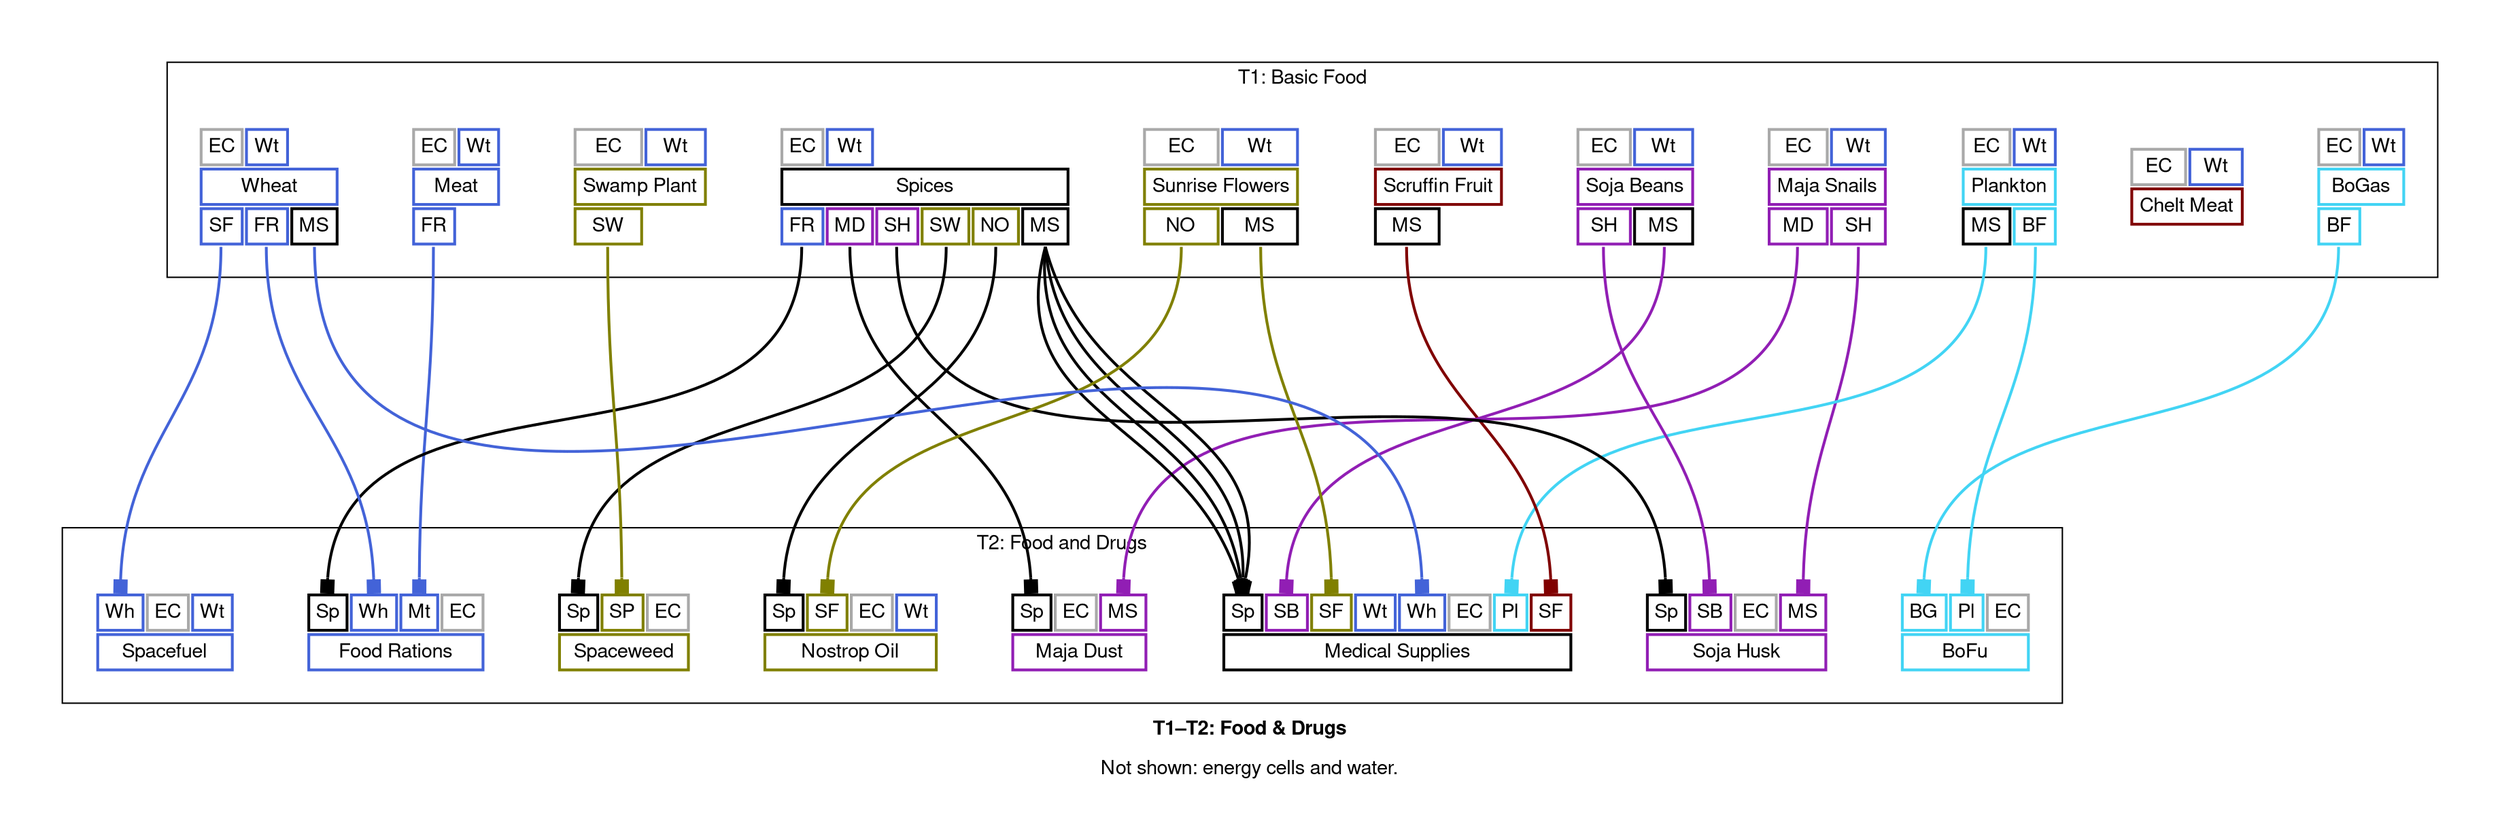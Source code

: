 digraph "X4 Economy" {
	edge [arrowType=normal]
	compound=true fontname="Helvetica,Arial,sans-serif"
	label=<<b>T1–T2: Food &amp; Drugs</b><br/><br/>Not shown: energy cells and water.>
	graph [nodesep=0.3 pad=0.5 ranksep=3]
	node [color=slategray1 fontname="Helvetica,Arial,sans-serif" margin=0.2 penwidth=2.0 shape=plaintext]
	edge [arrowhead=normal arrowsize=1.0 fontname="Helvetica,Arial,sans-serif" headport=n penwidth=2.0 tailport=s]
	subgraph 0 {
		cluster=true label="T0: Harvested"
	}
	subgraph 1 {
		cluster=true label="T1: Basic Food"
		bogas [label=<<table border="0" cellborder="2" cellpadding="4" cellspacing="1" fixedsize="false" id="bogas" port="output">
  
    <tr>
      
        <td align="text" bgcolor="white" color="#a9a9a9" port="energy_cells">EC</td>
      
        <td align="text" bgcolor="white" color="#4363d8" port="water">Wt</td>
      
    </tr>
  
  <tr>
    <td align="text" bgcolor="white" color="#42d4f4" colspan="2">BoGas</td>
  </tr>
  
    <tr>
      
        <td align="text" bgcolor="white" color="#42d4f4" port="bofu">BF</td>
      
    </tr>
  
</table>>]
		chelt_meat [label=<<table border="0" cellborder="2" cellpadding="4" cellspacing="1" fixedsize="false" id="chelt_meat" port="output">
  
    <tr>
      
        <td align="text" bgcolor="white" color="#a9a9a9" port="energy_cells">EC</td>
      
        <td align="text" bgcolor="white" color="#4363d8" port="water">Wt</td>
      
    </tr>
  
  <tr>
    <td align="text" bgcolor="white" color="#800000" colspan="2">Chelt Meat</td>
  </tr>
  
</table>>]
		maja_snails [label=<<table border="0" cellborder="2" cellpadding="4" cellspacing="1" fixedsize="false" id="maja_snails" port="output">
  
    <tr>
      
        <td align="text" bgcolor="white" color="#a9a9a9" port="energy_cells">EC</td>
      
        <td align="text" bgcolor="white" color="#4363d8" port="water">Wt</td>
      
    </tr>
  
  <tr>
    <td align="text" bgcolor="white" color="#911eb4" colspan="2">Maja Snails</td>
  </tr>
  
    <tr>
      
        <td align="text" bgcolor="white" color="#911eb4" port="maja_dust">MD</td>
      
        <td align="text" bgcolor="white" color="#911eb4" port="soja_husk">SH</td>
      
    </tr>
  
</table>>]
		meat [label=<<table border="0" cellborder="2" cellpadding="4" cellspacing="1" fixedsize="false" id="meat" port="output">
  
    <tr>
      
        <td align="text" bgcolor="white" color="#a9a9a9" port="energy_cells">EC</td>
      
        <td align="text" bgcolor="white" color="#4363d8" port="water">Wt</td>
      
    </tr>
  
  <tr>
    <td align="text" bgcolor="white" color="#4363d8" colspan="2">Meat</td>
  </tr>
  
    <tr>
      
        <td align="text" bgcolor="white" color="#4363d8" port="food_rations">FR</td>
      
    </tr>
  
</table>>]
		plankton [label=<<table border="0" cellborder="2" cellpadding="4" cellspacing="1" fixedsize="false" id="plankton" port="output">
  
    <tr>
      
        <td align="text" bgcolor="white" color="#a9a9a9" port="energy_cells">EC</td>
      
        <td align="text" bgcolor="white" color="#4363d8" port="water">Wt</td>
      
    </tr>
  
  <tr>
    <td align="text" bgcolor="white" color="#42d4f4" colspan="2">Plankton</td>
  </tr>
  
    <tr>
      
        <td align="text" bgcolor="white" color="#000000" port="medical_supplies">MS</td>
      
        <td align="text" bgcolor="white" color="#42d4f4" port="bofu">BF</td>
      
    </tr>
  
</table>>]
		scruffin_fruits [label=<<table border="0" cellborder="2" cellpadding="4" cellspacing="1" fixedsize="false" id="scruffin_fruits" port="output">
  
    <tr>
      
        <td align="text" bgcolor="white" color="#a9a9a9" port="energy_cells">EC</td>
      
        <td align="text" bgcolor="white" color="#4363d8" port="water">Wt</td>
      
    </tr>
  
  <tr>
    <td align="text" bgcolor="white" color="#800000" colspan="2">Scruffin Fruit</td>
  </tr>
  
    <tr>
      
        <td align="text" bgcolor="white" color="#000000" port="medical_supplies">MS</td>
      
    </tr>
  
</table>>]
		soja_beans [label=<<table border="0" cellborder="2" cellpadding="4" cellspacing="1" fixedsize="false" id="soja_beans" port="output">
  
    <tr>
      
        <td align="text" bgcolor="white" color="#a9a9a9" port="energy_cells">EC</td>
      
        <td align="text" bgcolor="white" color="#4363d8" port="water">Wt</td>
      
    </tr>
  
  <tr>
    <td align="text" bgcolor="white" color="#911eb4" colspan="2">Soja Beans</td>
  </tr>
  
    <tr>
      
        <td align="text" bgcolor="white" color="#911eb4" port="soja_husk">SH</td>
      
        <td align="text" bgcolor="white" color="#000000" port="medical_supplies">MS</td>
      
    </tr>
  
</table>>]
		spices [label=<<table border="0" cellborder="2" cellpadding="4" cellspacing="1" fixedsize="false" id="spices" port="output">
  
    <tr>
      
        <td align="text" bgcolor="white" color="#a9a9a9" port="energy_cells">EC</td>
      
        <td align="text" bgcolor="white" color="#4363d8" port="water">Wt</td>
      
    </tr>
  
  <tr>
    <td align="text" bgcolor="white" color="#000000" colspan="6">Spices</td>
  </tr>
  
    <tr>
      
        <td align="text" bgcolor="white" color="#4363d8" port="food_rations">FR</td>
      
        <td align="text" bgcolor="white" color="#911eb4" port="maja_dust">MD</td>
      
        <td align="text" bgcolor="white" color="#911eb4" port="soja_husk">SH</td>
      
        <td align="text" bgcolor="white" color="#808000" port="spaceweed">SW</td>
      
        <td align="text" bgcolor="white" color="#808000" port="nostrop_oil">NO</td>
      
        <td align="text" bgcolor="white" color="#000000" port="medical_supplies">MS</td>
      
    </tr>
  
</table>>]
		sunrise_flowers [label=<<table border="0" cellborder="2" cellpadding="4" cellspacing="1" fixedsize="false" id="sunrise_flowers" port="output">
  
    <tr>
      
        <td align="text" bgcolor="white" color="#a9a9a9" port="energy_cells">EC</td>
      
        <td align="text" bgcolor="white" color="#4363d8" port="water">Wt</td>
      
    </tr>
  
  <tr>
    <td align="text" bgcolor="white" color="#808000" colspan="2">Sunrise Flowers</td>
  </tr>
  
    <tr>
      
        <td align="text" bgcolor="white" color="#808000" port="nostrop_oil">NO</td>
      
        <td align="text" bgcolor="white" color="#000000" port="medical_supplies">MS</td>
      
    </tr>
  
</table>>]
		swamp_plant [label=<<table border="0" cellborder="2" cellpadding="4" cellspacing="1" fixedsize="false" id="swamp_plant" port="output">
  
    <tr>
      
        <td align="text" bgcolor="white" color="#a9a9a9" port="energy_cells">EC</td>
      
        <td align="text" bgcolor="white" color="#4363d8" port="water">Wt</td>
      
    </tr>
  
  <tr>
    <td align="text" bgcolor="white" color="#808000" colspan="2">Swamp Plant</td>
  </tr>
  
    <tr>
      
        <td align="text" bgcolor="white" color="#808000" port="spaceweed">SW</td>
      
    </tr>
  
</table>>]
		wheat [label=<<table border="0" cellborder="2" cellpadding="4" cellspacing="1" fixedsize="false" id="wheat" port="output">
  
    <tr>
      
        <td align="text" bgcolor="white" color="#a9a9a9" port="energy_cells">EC</td>
      
        <td align="text" bgcolor="white" color="#4363d8" port="water">Wt</td>
      
    </tr>
  
  <tr>
    <td align="text" bgcolor="white" color="#4363d8" colspan="3">Wheat</td>
  </tr>
  
    <tr>
      
        <td align="text" bgcolor="white" color="#4363d8" port="spacefuel">SF</td>
      
        <td align="text" bgcolor="white" color="#4363d8" port="food_rations">FR</td>
      
        <td align="text" bgcolor="white" color="#000000" port="medical_supplies">MS</td>
      
    </tr>
  
</table>>]
	}
	subgraph 2 {
		cluster=true label="T2: Food and Drugs"
		bofu [label=<<table border="0" cellborder="2" cellpadding="4" cellspacing="1" fixedsize="false" id="bofu" port="output">
  
    <tr>
      
        <td align="text" bgcolor="white" color="#42d4f4" port="bogas">BG</td>
      
        <td align="text" bgcolor="white" color="#42d4f4" port="plankton">Pl</td>
      
        <td align="text" bgcolor="white" color="#a9a9a9" port="energy_cells">EC</td>
      
    </tr>
  
  <tr>
    <td align="text" bgcolor="white" color="#42d4f4" colspan="3">BoFu</td>
  </tr>
  
</table>>]
		food_rations [label=<<table border="0" cellborder="2" cellpadding="4" cellspacing="1" fixedsize="false" id="food_rations" port="output">
  
    <tr>
      
        <td align="text" bgcolor="white" color="#000000" port="spices">Sp</td>
      
        <td align="text" bgcolor="white" color="#4363d8" port="wheat">Wh</td>
      
        <td align="text" bgcolor="white" color="#4363d8" port="meat">Mt</td>
      
        <td align="text" bgcolor="white" color="#a9a9a9" port="energy_cells">EC</td>
      
    </tr>
  
  <tr>
    <td align="text" bgcolor="white" color="#4363d8" colspan="4">Food Rations</td>
  </tr>
  
</table>>]
		maja_dust [label=<<table border="0" cellborder="2" cellpadding="4" cellspacing="1" fixedsize="false" id="maja_dust" port="output">
  
    <tr>
      
        <td align="text" bgcolor="white" color="#000000" port="spices">Sp</td>
      
        <td align="text" bgcolor="white" color="#a9a9a9" port="energy_cells">EC</td>
      
        <td align="text" bgcolor="white" color="#911eb4" port="maja_snails">MS</td>
      
    </tr>
  
  <tr>
    <td align="text" bgcolor="white" color="#911eb4" colspan="3">Maja Dust</td>
  </tr>
  
</table>>]
		medical_supplies [label=<<table border="0" cellborder="2" cellpadding="4" cellspacing="1" fixedsize="false" id="medical_supplies" port="output">
  
    <tr>
      
        <td align="text" bgcolor="white" color="#000000" port="spices">Sp</td>
      
        <td align="text" bgcolor="white" color="#911eb4" port="soja_beans">SB</td>
      
        <td align="text" bgcolor="white" color="#808000" port="sunrise_flowers">SF</td>
      
        <td align="text" bgcolor="white" color="#4363d8" port="water">Wt</td>
      
        <td align="text" bgcolor="white" color="#4363d8" port="wheat">Wh</td>
      
        <td align="text" bgcolor="white" color="#a9a9a9" port="energy_cells">EC</td>
      
        <td align="text" bgcolor="white" color="#42d4f4" port="plankton">Pl</td>
      
        <td align="text" bgcolor="white" color="#800000" port="scruffin_fruits">SF</td>
      
    </tr>
  
  <tr>
    <td align="text" bgcolor="white" color="#000000" colspan="8">Medical Supplies</td>
  </tr>
  
</table>>]
		nostrop_oil [label=<<table border="0" cellborder="2" cellpadding="4" cellspacing="1" fixedsize="false" id="nostrop_oil" port="output">
  
    <tr>
      
        <td align="text" bgcolor="white" color="#000000" port="spices">Sp</td>
      
        <td align="text" bgcolor="white" color="#808000" port="sunrise_flowers">SF</td>
      
        <td align="text" bgcolor="white" color="#a9a9a9" port="energy_cells">EC</td>
      
        <td align="text" bgcolor="white" color="#4363d8" port="water">Wt</td>
      
    </tr>
  
  <tr>
    <td align="text" bgcolor="white" color="#808000" colspan="4">Nostrop Oil</td>
  </tr>
  
</table>>]
		soja_husk [label=<<table border="0" cellborder="2" cellpadding="4" cellspacing="1" fixedsize="false" id="soja_husk" port="output">
  
    <tr>
      
        <td align="text" bgcolor="white" color="#000000" port="spices">Sp</td>
      
        <td align="text" bgcolor="white" color="#911eb4" port="soja_beans">SB</td>
      
        <td align="text" bgcolor="white" color="#a9a9a9" port="energy_cells">EC</td>
      
        <td align="text" bgcolor="white" color="#911eb4" port="maja_snails">MS</td>
      
    </tr>
  
  <tr>
    <td align="text" bgcolor="white" color="#911eb4" colspan="4">Soja Husk</td>
  </tr>
  
</table>>]
		spacefuel [label=<<table border="0" cellborder="2" cellpadding="4" cellspacing="1" fixedsize="false" id="spacefuel" port="output">
  
    <tr>
      
        <td align="text" bgcolor="white" color="#4363d8" port="wheat">Wh</td>
      
        <td align="text" bgcolor="white" color="#a9a9a9" port="energy_cells">EC</td>
      
        <td align="text" bgcolor="white" color="#4363d8" port="water">Wt</td>
      
    </tr>
  
  <tr>
    <td align="text" bgcolor="white" color="#4363d8" colspan="3">Spacefuel</td>
  </tr>
  
</table>>]
		spaceweed [label=<<table border="0" cellborder="2" cellpadding="4" cellspacing="1" fixedsize="false" id="spaceweed" port="output">
  
    <tr>
      
        <td align="text" bgcolor="white" color="#000000" port="spices">Sp</td>
      
        <td align="text" bgcolor="white" color="#808000" port="swamp_plant">SP</td>
      
        <td align="text" bgcolor="white" color="#a9a9a9" port="energy_cells">EC</td>
      
    </tr>
  
  <tr>
    <td align="text" bgcolor="white" color="#808000" colspan="3">Spaceweed</td>
  </tr>
  
</table>>]
	}
	wheat:spacefuel:s -> spacefuel:wheat:n [arrowhead=box color="#4363d8" weight=1.0]
	meat:food_rations:s -> food_rations:meat:n [arrowhead=box color="#4363d8" weight=1.0]
	spices:food_rations:s -> food_rations:spices:n [arrowhead=box color="#000000" weight=1.0]
	wheat:food_rations:s -> food_rations:wheat:n [arrowhead=box color="#4363d8" weight=1.0]
	maja_snails:maja_dust:s -> maja_dust:maja_snails:n [arrowhead=box color="#911eb4" weight=1.0]
	spices:maja_dust:s -> maja_dust:spices:n [arrowhead=box color="#000000" weight=1.0]
	maja_snails:soja_husk:s -> soja_husk:maja_snails:n [arrowhead=box color="#911eb4" weight=1.0]
	soja_beans:soja_husk:s -> soja_husk:soja_beans:n [arrowhead=box color="#911eb4" weight=1.0]
	spices:soja_husk:s -> soja_husk:spices:n [arrowhead=box color="#000000" weight=1.0]
	spices:spaceweed:s -> spaceweed:spices:n [arrowhead=box color="#000000" weight=1.0]
	swamp_plant:spaceweed:s -> spaceweed:swamp_plant:n [arrowhead=box color="#808000" weight=1.0]
	spices:nostrop_oil:s -> nostrop_oil:spices:n [arrowhead=box color="#000000" weight=1.0]
	sunrise_flowers:nostrop_oil:s -> nostrop_oil:sunrise_flowers:n [arrowhead=box color="#808000" weight=1.0]
	spices:medical_supplies:s -> medical_supplies:spices:n [arrowhead=box color="#000000" weight=1.0]
	wheat:medical_supplies:s -> medical_supplies:wheat:n [arrowhead=box color="#4363d8" weight=1.0]
	soja_beans:medical_supplies:s -> medical_supplies:soja_beans:n [arrowhead=box color="#911eb4" weight=1.0]
	spices:medical_supplies:s -> medical_supplies:spices:n [arrowhead=box color="#000000" weight=1.0]
	spices:medical_supplies:s -> medical_supplies:spices:n [arrowhead=box color="#000000" weight=1.0]
	sunrise_flowers:medical_supplies:s -> medical_supplies:sunrise_flowers:n [arrowhead=box color="#808000" weight=1.0]
	scruffin_fruits:medical_supplies:s -> medical_supplies:scruffin_fruits:n [arrowhead=box color="#800000" weight=1.0]
	spices:medical_supplies:s -> medical_supplies:spices:n [arrowhead=box color="#000000" weight=1.0]
	plankton:medical_supplies:s -> medical_supplies:plankton:n [arrowhead=box color="#42d4f4" weight=1.0]
	bogas:bofu:s -> bofu:bogas:n [arrowhead=box color="#42d4f4" weight=1.0]
	plankton:bofu:s -> bofu:plankton:n [arrowhead=box color="#42d4f4" weight=1.0]
}
